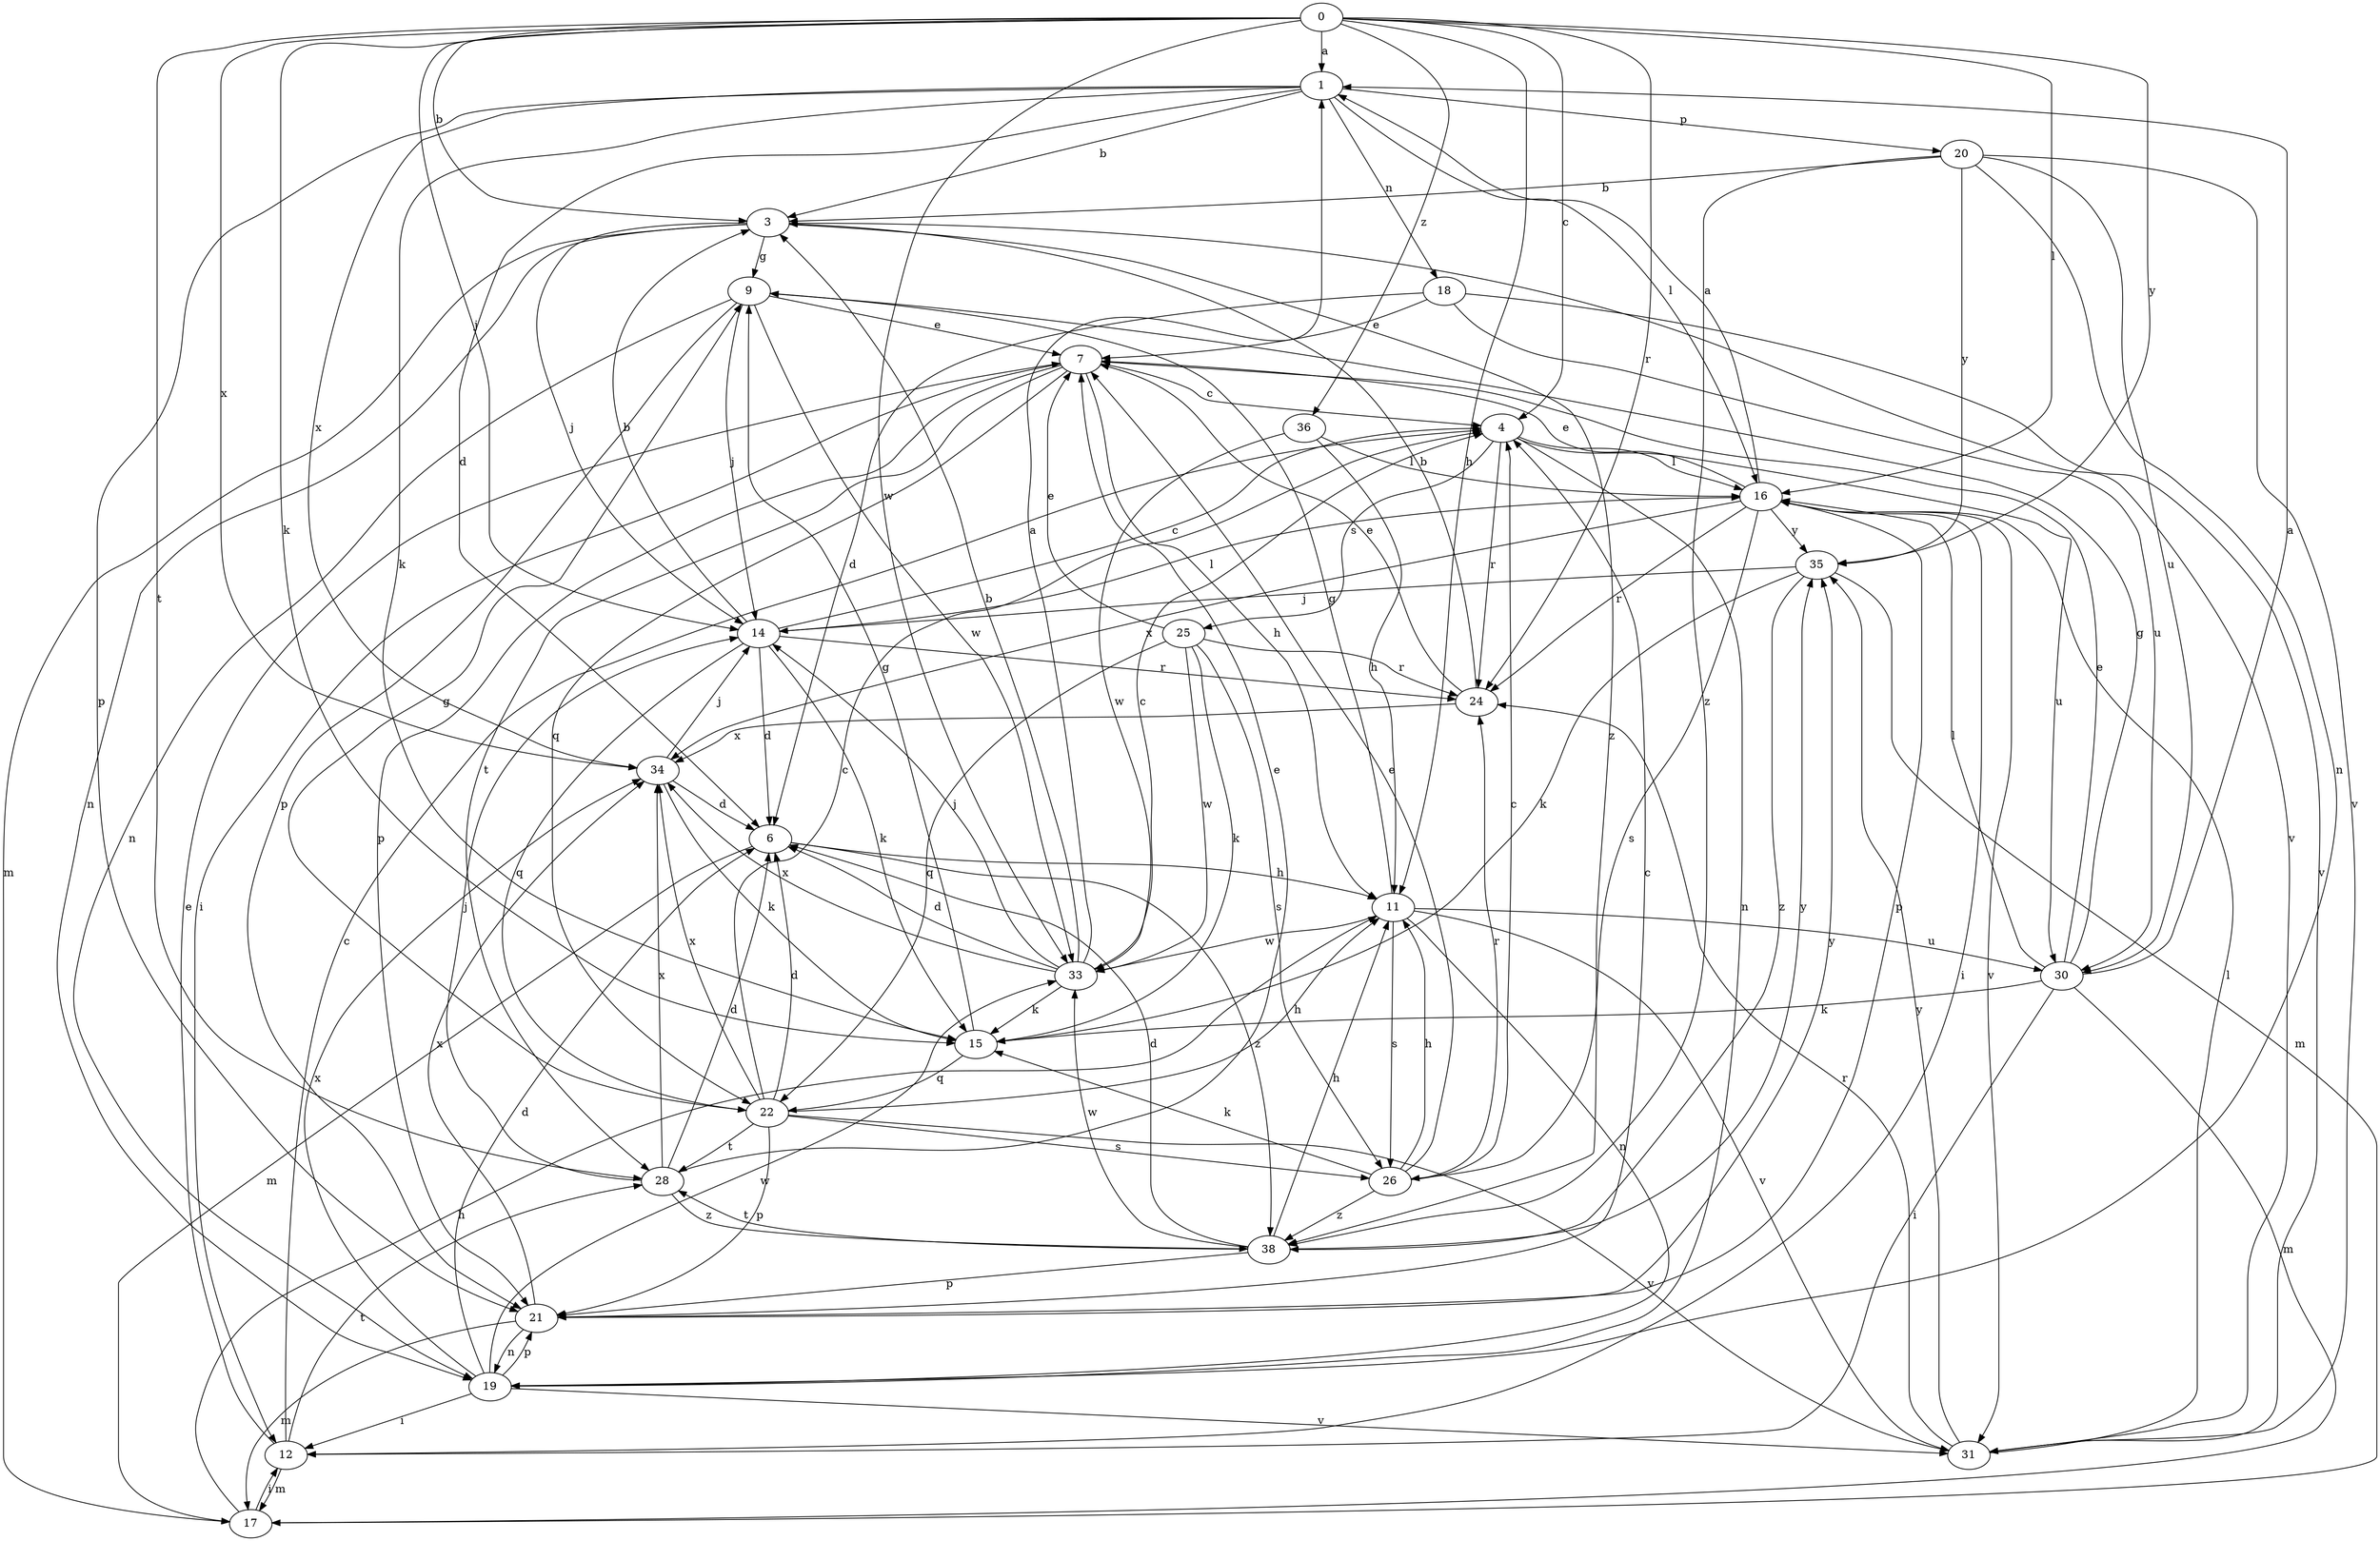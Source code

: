 strict digraph  {
0;
1;
3;
4;
6;
7;
9;
11;
12;
14;
15;
16;
17;
18;
19;
20;
21;
22;
24;
25;
26;
28;
30;
31;
33;
34;
35;
36;
38;
0 -> 1  [label=a];
0 -> 3  [label=b];
0 -> 4  [label=c];
0 -> 11  [label=h];
0 -> 14  [label=j];
0 -> 15  [label=k];
0 -> 16  [label=l];
0 -> 24  [label=r];
0 -> 28  [label=t];
0 -> 33  [label=w];
0 -> 34  [label=x];
0 -> 35  [label=y];
0 -> 36  [label=z];
1 -> 3  [label=b];
1 -> 6  [label=d];
1 -> 15  [label=k];
1 -> 16  [label=l];
1 -> 18  [label=n];
1 -> 20  [label=p];
1 -> 21  [label=p];
1 -> 34  [label=x];
3 -> 9  [label=g];
3 -> 14  [label=j];
3 -> 17  [label=m];
3 -> 19  [label=n];
3 -> 31  [label=v];
3 -> 38  [label=z];
4 -> 16  [label=l];
4 -> 19  [label=n];
4 -> 24  [label=r];
4 -> 25  [label=s];
4 -> 30  [label=u];
6 -> 11  [label=h];
6 -> 17  [label=m];
6 -> 38  [label=z];
7 -> 4  [label=c];
7 -> 11  [label=h];
7 -> 12  [label=i];
7 -> 21  [label=p];
7 -> 22  [label=q];
7 -> 28  [label=t];
9 -> 7  [label=e];
9 -> 14  [label=j];
9 -> 19  [label=n];
9 -> 21  [label=p];
9 -> 33  [label=w];
11 -> 9  [label=g];
11 -> 19  [label=n];
11 -> 26  [label=s];
11 -> 30  [label=u];
11 -> 31  [label=v];
11 -> 33  [label=w];
12 -> 4  [label=c];
12 -> 7  [label=e];
12 -> 17  [label=m];
12 -> 28  [label=t];
14 -> 3  [label=b];
14 -> 4  [label=c];
14 -> 6  [label=d];
14 -> 15  [label=k];
14 -> 16  [label=l];
14 -> 22  [label=q];
14 -> 24  [label=r];
15 -> 9  [label=g];
15 -> 22  [label=q];
16 -> 1  [label=a];
16 -> 7  [label=e];
16 -> 12  [label=i];
16 -> 21  [label=p];
16 -> 24  [label=r];
16 -> 26  [label=s];
16 -> 31  [label=v];
16 -> 34  [label=x];
16 -> 35  [label=y];
17 -> 11  [label=h];
17 -> 12  [label=i];
18 -> 6  [label=d];
18 -> 7  [label=e];
18 -> 30  [label=u];
18 -> 31  [label=v];
19 -> 6  [label=d];
19 -> 12  [label=i];
19 -> 21  [label=p];
19 -> 31  [label=v];
19 -> 33  [label=w];
19 -> 34  [label=x];
20 -> 3  [label=b];
20 -> 19  [label=n];
20 -> 30  [label=u];
20 -> 31  [label=v];
20 -> 35  [label=y];
20 -> 38  [label=z];
21 -> 4  [label=c];
21 -> 17  [label=m];
21 -> 19  [label=n];
21 -> 34  [label=x];
21 -> 35  [label=y];
22 -> 4  [label=c];
22 -> 6  [label=d];
22 -> 9  [label=g];
22 -> 11  [label=h];
22 -> 21  [label=p];
22 -> 26  [label=s];
22 -> 28  [label=t];
22 -> 31  [label=v];
22 -> 34  [label=x];
24 -> 3  [label=b];
24 -> 7  [label=e];
24 -> 34  [label=x];
25 -> 7  [label=e];
25 -> 15  [label=k];
25 -> 22  [label=q];
25 -> 24  [label=r];
25 -> 26  [label=s];
25 -> 33  [label=w];
26 -> 4  [label=c];
26 -> 7  [label=e];
26 -> 11  [label=h];
26 -> 15  [label=k];
26 -> 24  [label=r];
26 -> 38  [label=z];
28 -> 6  [label=d];
28 -> 7  [label=e];
28 -> 14  [label=j];
28 -> 34  [label=x];
28 -> 38  [label=z];
30 -> 1  [label=a];
30 -> 7  [label=e];
30 -> 9  [label=g];
30 -> 12  [label=i];
30 -> 15  [label=k];
30 -> 16  [label=l];
30 -> 17  [label=m];
31 -> 16  [label=l];
31 -> 24  [label=r];
31 -> 35  [label=y];
33 -> 1  [label=a];
33 -> 3  [label=b];
33 -> 4  [label=c];
33 -> 6  [label=d];
33 -> 14  [label=j];
33 -> 15  [label=k];
33 -> 34  [label=x];
34 -> 6  [label=d];
34 -> 14  [label=j];
34 -> 15  [label=k];
35 -> 14  [label=j];
35 -> 15  [label=k];
35 -> 17  [label=m];
35 -> 38  [label=z];
36 -> 11  [label=h];
36 -> 16  [label=l];
36 -> 33  [label=w];
38 -> 6  [label=d];
38 -> 11  [label=h];
38 -> 21  [label=p];
38 -> 28  [label=t];
38 -> 33  [label=w];
38 -> 35  [label=y];
}
